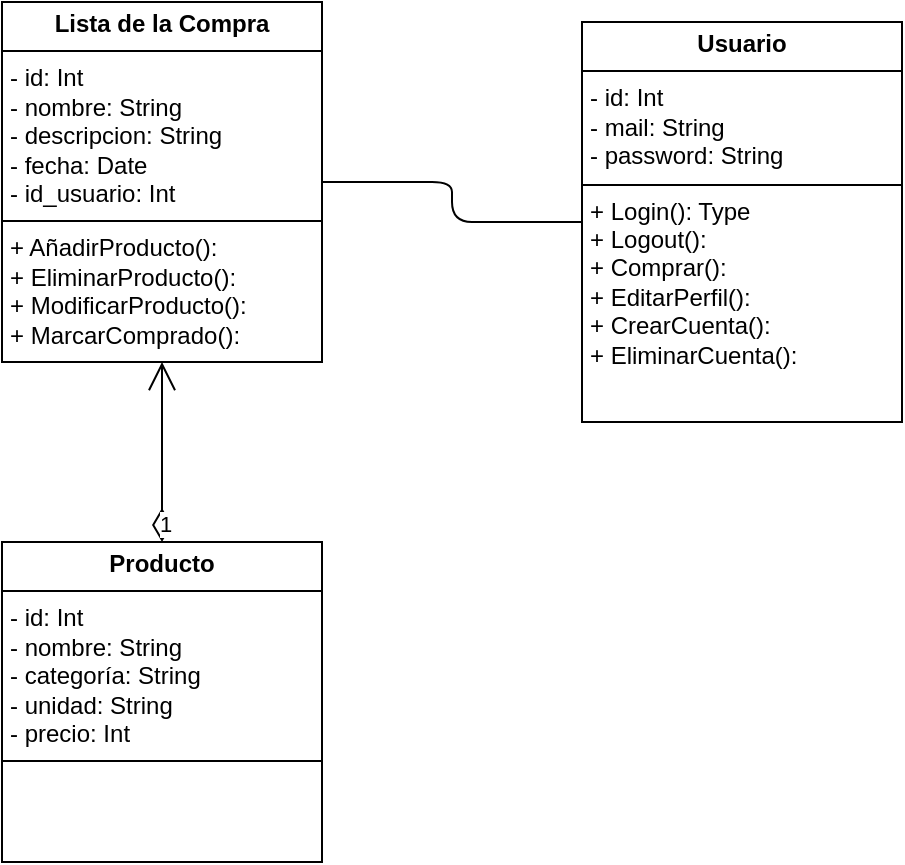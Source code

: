 <mxfile>
    <diagram id="oSfPWdAmaoIf99fP1JJ6" name="Página-1">
        <mxGraphModel dx="969" dy="705" grid="1" gridSize="10" guides="1" tooltips="1" connect="1" arrows="1" fold="1" page="1" pageScale="1" pageWidth="850" pageHeight="1100" math="0" shadow="0">
            <root>
                <mxCell id="0"/>
                <mxCell id="1" parent="0"/>
                <mxCell id="2" value="&lt;p style=&quot;margin:0px;margin-top:4px;text-align:center;&quot;&gt;&lt;b&gt;Producto&lt;/b&gt;&lt;/p&gt;&lt;hr size=&quot;1&quot; style=&quot;border-style:solid;&quot;&gt;&lt;p style=&quot;margin:0px;margin-left:4px;&quot;&gt;- id: Int&lt;/p&gt;&lt;p style=&quot;margin:0px;margin-left:4px;&quot;&gt;- nombre: String&lt;/p&gt;&lt;p style=&quot;margin:0px;margin-left:4px;&quot;&gt;- categoría: String&lt;/p&gt;&lt;p style=&quot;margin:0px;margin-left:4px;&quot;&gt;- unidad: String&lt;/p&gt;&lt;p style=&quot;margin:0px;margin-left:4px;&quot;&gt;- precio: Int&lt;/p&gt;&lt;hr size=&quot;1&quot; style=&quot;border-style:solid;&quot;&gt;&lt;p style=&quot;margin:0px;margin-left:4px;&quot;&gt;&lt;br&gt;&lt;/p&gt;" style="verticalAlign=top;align=left;overflow=fill;html=1;whiteSpace=wrap;glass=0;" parent="1" vertex="1">
                    <mxGeometry x="240" y="510" width="160" height="160" as="geometry"/>
                </mxCell>
                <mxCell id="9" value="&lt;p style=&quot;margin:0px;margin-top:4px;text-align:center;&quot;&gt;&lt;b&gt;Usuario&lt;/b&gt;&lt;/p&gt;&lt;hr size=&quot;1&quot; style=&quot;border-style:solid;&quot;&gt;&lt;p style=&quot;margin:0px;margin-left:4px;&quot;&gt;- id: Int&lt;/p&gt;&lt;p style=&quot;margin:0px;margin-left:4px;&quot;&gt;- mail: String&lt;/p&gt;&lt;p style=&quot;margin:0px;margin-left:4px;&quot;&gt;- password: String&lt;/p&gt;&lt;hr size=&quot;1&quot; style=&quot;border-style:solid;&quot;&gt;&lt;p style=&quot;margin:0px;margin-left:4px;&quot;&gt;+ Login(): Type&lt;/p&gt;&lt;p style=&quot;margin:0px;margin-left:4px;&quot;&gt;+ Logout():&amp;nbsp;&lt;/p&gt;&lt;p style=&quot;margin:0px;margin-left:4px;&quot;&gt;+ Comprar():&amp;nbsp;&lt;/p&gt;&lt;p style=&quot;margin:0px;margin-left:4px;&quot;&gt;+ EditarPerfil():&lt;/p&gt;&lt;p style=&quot;margin:0px;margin-left:4px;&quot;&gt;+ CrearCuenta():&lt;br&gt;+ EliminarCuenta():&lt;/p&gt;" style="verticalAlign=top;align=left;overflow=fill;html=1;whiteSpace=wrap;glass=0;" vertex="1" parent="1">
                    <mxGeometry x="530" y="250" width="160" height="200" as="geometry"/>
                </mxCell>
                <mxCell id="2B8XNMFoF8BBX-FgcOr3-9" value="&lt;p style=&quot;margin:0px;margin-top:4px;text-align:center;&quot;&gt;&lt;b&gt;Lista de la Compra&lt;/b&gt;&lt;/p&gt;&lt;hr size=&quot;1&quot; style=&quot;border-style:solid;&quot;&gt;&lt;p style=&quot;margin:0px;margin-left:4px;&quot;&gt;- id: Int&lt;/p&gt;&lt;p style=&quot;margin:0px;margin-left:4px;&quot;&gt;- nombre: String&lt;/p&gt;&lt;p style=&quot;margin:0px;margin-left:4px;&quot;&gt;- descripcion: String&lt;/p&gt;&lt;p style=&quot;margin:0px;margin-left:4px;&quot;&gt;- fecha: Date&lt;/p&gt;&lt;p style=&quot;margin:0px;margin-left:4px;&quot;&gt;- id_usuario: Int&lt;/p&gt;&lt;hr size=&quot;1&quot; style=&quot;border-style:solid;&quot;&gt;&lt;p style=&quot;margin:0px;margin-left:4px;&quot;&gt;+ AñadirProducto():&amp;nbsp;&lt;/p&gt;&lt;p style=&quot;margin:0px;margin-left:4px;&quot;&gt;+ EliminarProducto():&amp;nbsp;&lt;/p&gt;&lt;p style=&quot;margin:0px;margin-left:4px;&quot;&gt;+ ModificarProducto():&lt;/p&gt;&lt;p style=&quot;margin:0px;margin-left:4px;&quot;&gt;+ MarcarComprado():&lt;br&gt;&lt;br&gt;&lt;/p&gt;" style="verticalAlign=top;align=left;overflow=fill;html=1;whiteSpace=wrap;glass=0;" vertex="1" parent="1">
                    <mxGeometry x="240" y="240" width="160" height="180" as="geometry"/>
                </mxCell>
                <mxCell id="2B8XNMFoF8BBX-FgcOr3-10" value="" style="endArrow=none;html=1;edgeStyle=orthogonalEdgeStyle;" edge="1" parent="1" source="9" target="2B8XNMFoF8BBX-FgcOr3-9">
                    <mxGeometry relative="1" as="geometry">
                        <mxPoint x="430" y="520" as="sourcePoint"/>
                        <mxPoint x="590" y="520" as="targetPoint"/>
                    </mxGeometry>
                </mxCell>
                <mxCell id="2B8XNMFoF8BBX-FgcOr3-14" value="1" style="endArrow=open;html=1;endSize=12;startArrow=diamondThin;startSize=14;startFill=0;edgeStyle=orthogonalEdgeStyle;align=left;verticalAlign=bottom;" edge="1" parent="1" source="2" target="2B8XNMFoF8BBX-FgcOr3-9">
                    <mxGeometry x="-1" y="3" relative="1" as="geometry">
                        <mxPoint x="40" y="540" as="sourcePoint"/>
                        <mxPoint x="200" y="540" as="targetPoint"/>
                    </mxGeometry>
                </mxCell>
            </root>
        </mxGraphModel>
    </diagram>
</mxfile>
